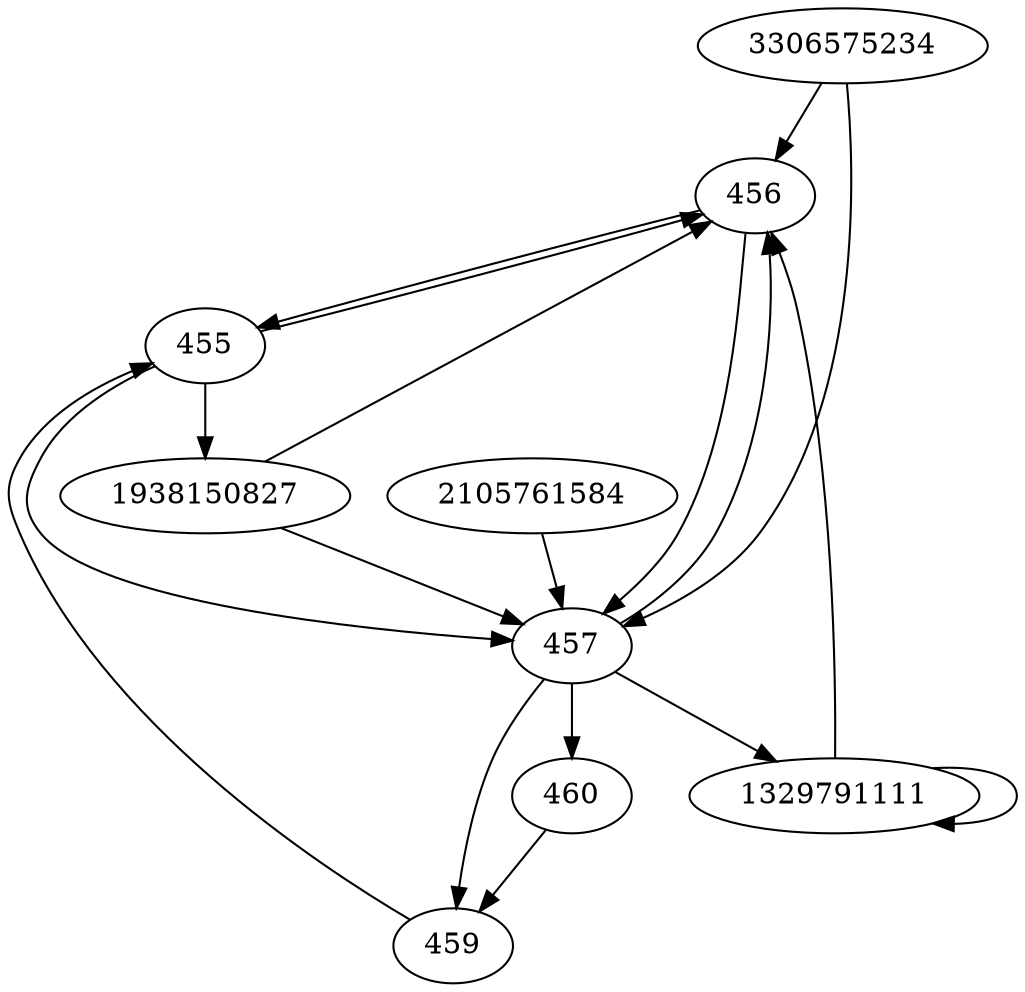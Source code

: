 digraph  {
3306575234;
1329791111;
456;
455;
457;
1938150827;
460;
459;
2105761584;
3306575234 -> 456;
3306575234 -> 457;
1329791111 -> 456;
1329791111 -> 1329791111;
456 -> 457;
456 -> 455;
455 -> 456;
455 -> 1938150827;
455 -> 457;
457 -> 460;
457 -> 459;
457 -> 1329791111;
457 -> 456;
1938150827 -> 456;
1938150827 -> 457;
460 -> 459;
459 -> 455;
2105761584 -> 457;
}
